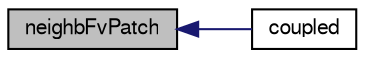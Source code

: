 digraph "neighbFvPatch"
{
  bgcolor="transparent";
  edge [fontname="FreeSans",fontsize="10",labelfontname="FreeSans",labelfontsize="10"];
  node [fontname="FreeSans",fontsize="10",shape=record];
  rankdir="LR";
  Node1 [label="neighbFvPatch",height=0.2,width=0.4,color="black", fillcolor="grey75", style="filled" fontcolor="black"];
  Node1 -> Node2 [dir="back",color="midnightblue",fontsize="10",style="solid",fontname="FreeSans"];
  Node2 [label="coupled",height=0.2,width=0.4,color="black",URL="$a00444.html#acfe51ad7322334dcaa65f0cbdfe3b3c5",tooltip="Return true if this patch is coupled. This is equivalent. "];
}
